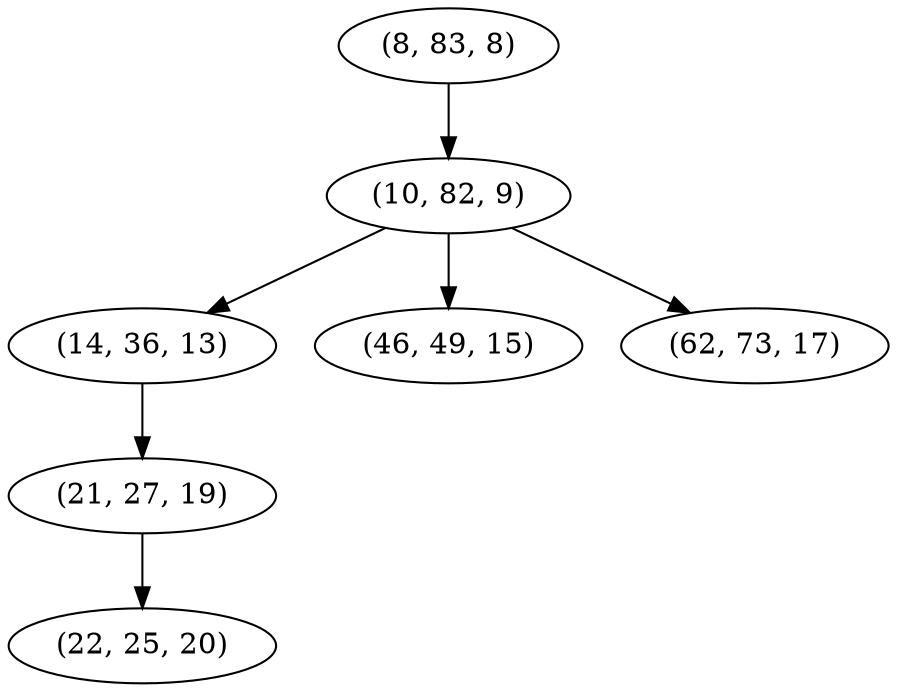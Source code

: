digraph tree {
    "(8, 83, 8)";
    "(10, 82, 9)";
    "(14, 36, 13)";
    "(21, 27, 19)";
    "(22, 25, 20)";
    "(46, 49, 15)";
    "(62, 73, 17)";
    "(8, 83, 8)" -> "(10, 82, 9)";
    "(10, 82, 9)" -> "(14, 36, 13)";
    "(10, 82, 9)" -> "(46, 49, 15)";
    "(10, 82, 9)" -> "(62, 73, 17)";
    "(14, 36, 13)" -> "(21, 27, 19)";
    "(21, 27, 19)" -> "(22, 25, 20)";
}
